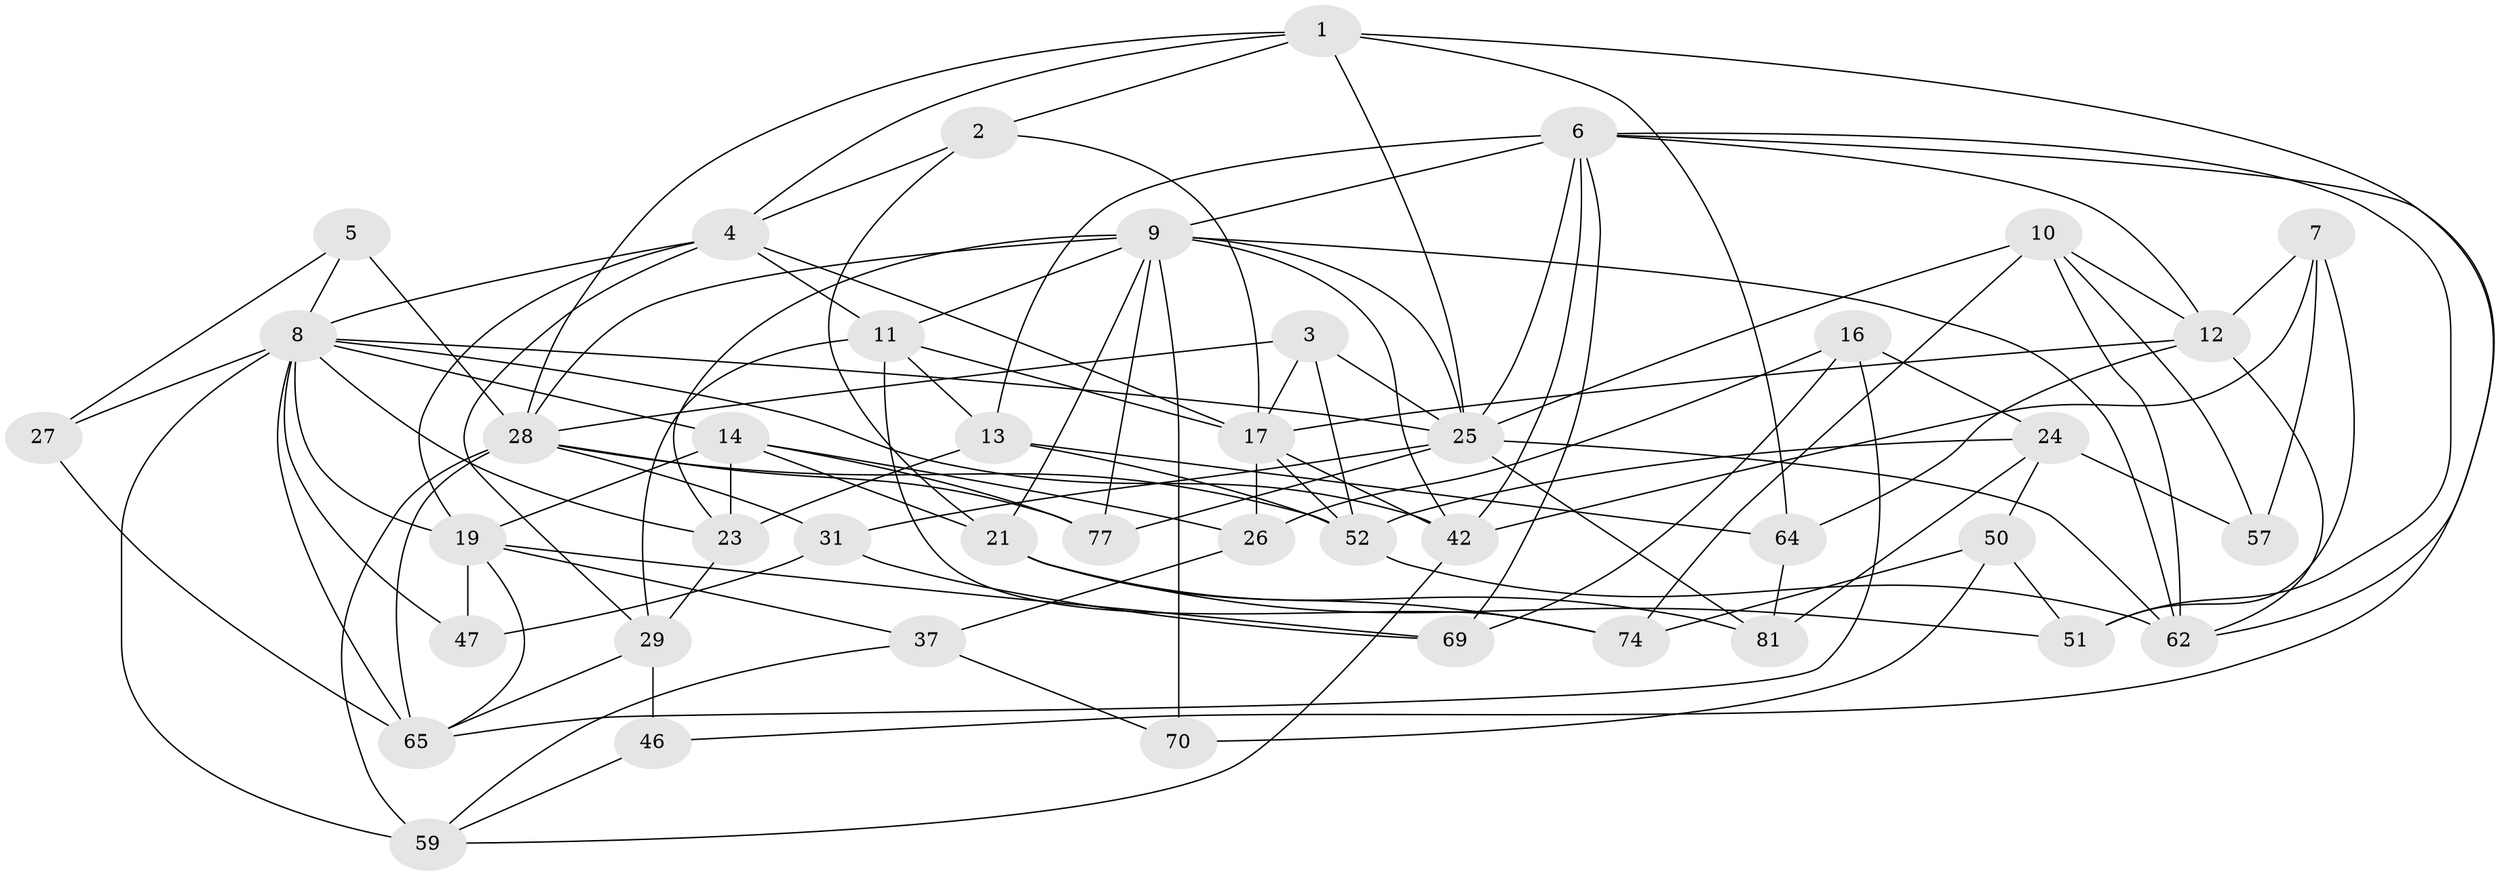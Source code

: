 // original degree distribution, {4: 1.0}
// Generated by graph-tools (version 1.1) at 2025/16/03/09/25 04:16:38]
// undirected, 43 vertices, 114 edges
graph export_dot {
graph [start="1"]
  node [color=gray90,style=filled];
  1 [super="+73+48"];
  2;
  3;
  4 [super="+84"];
  5;
  6 [super="+78+15"];
  7;
  8 [super="+75+32+20+55"];
  9 [super="+71+36+56"];
  10 [super="+34"];
  11 [super="+43+30"];
  12 [super="+76"];
  13 [super="+33"];
  14 [super="+53"];
  16;
  17 [super="+18+58"];
  19 [super="+61+22"];
  21 [super="+40"];
  23 [super="+68+49"];
  24 [super="+83"];
  25 [super="+35"];
  26;
  27;
  28 [super="+41+54+60"];
  29 [super="+38"];
  31;
  37;
  42 [super="+63"];
  46;
  47;
  50;
  51;
  52 [super="+72"];
  57;
  59 [super="+85"];
  62 [super="+66"];
  64;
  65 [super="+67"];
  69;
  70;
  74;
  77;
  81;
  1 -- 64;
  1 -- 4;
  1 -- 2;
  1 -- 25;
  1 -- 28;
  1 -- 62;
  2 -- 4;
  2 -- 21;
  2 -- 17;
  3 -- 52;
  3 -- 17;
  3 -- 28;
  3 -- 25;
  4 -- 11 [weight=2];
  4 -- 19;
  4 -- 29;
  4 -- 8;
  4 -- 17;
  5 -- 27;
  5 -- 28 [weight=2];
  5 -- 8;
  6 -- 13;
  6 -- 42;
  6 -- 25;
  6 -- 12;
  6 -- 9;
  6 -- 46;
  6 -- 51;
  6 -- 69;
  7 -- 57;
  7 -- 51;
  7 -- 12;
  7 -- 42;
  8 -- 42;
  8 -- 27 [weight=2];
  8 -- 25;
  8 -- 19;
  8 -- 47;
  8 -- 23 [weight=2];
  8 -- 65;
  8 -- 59 [weight=2];
  8 -- 14;
  9 -- 42;
  9 -- 28;
  9 -- 25 [weight=2];
  9 -- 70 [weight=2];
  9 -- 23;
  9 -- 11;
  9 -- 77;
  9 -- 21;
  9 -- 62;
  10 -- 12;
  10 -- 74;
  10 -- 57;
  10 -- 62;
  10 -- 25 [weight=2];
  11 -- 74;
  11 -- 29 [weight=2];
  11 -- 13;
  11 -- 17;
  12 -- 62;
  12 -- 64;
  12 -- 17;
  13 -- 64;
  13 -- 23 [weight=2];
  13 -- 52;
  14 -- 77;
  14 -- 26;
  14 -- 19;
  14 -- 21;
  14 -- 23;
  16 -- 69;
  16 -- 24;
  16 -- 26;
  16 -- 65;
  17 -- 52;
  17 -- 26;
  17 -- 42;
  19 -- 69;
  19 -- 65;
  19 -- 37;
  19 -- 47 [weight=2];
  21 -- 74;
  21 -- 51;
  21 -- 81;
  23 -- 29 [weight=2];
  24 -- 57 [weight=2];
  24 -- 52;
  24 -- 81;
  24 -- 50;
  25 -- 77;
  25 -- 81;
  25 -- 62;
  25 -- 31;
  26 -- 37;
  27 -- 65;
  28 -- 31;
  28 -- 59;
  28 -- 65;
  28 -- 77;
  28 -- 52;
  29 -- 65;
  29 -- 46 [weight=2];
  31 -- 47;
  31 -- 69;
  37 -- 70;
  37 -- 59;
  42 -- 59;
  46 -- 59;
  50 -- 51;
  50 -- 74;
  50 -- 70;
  52 -- 62;
  64 -- 81;
}
